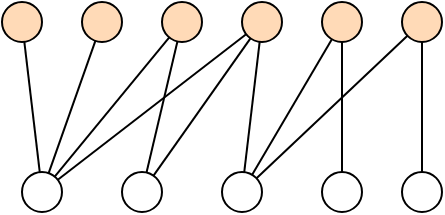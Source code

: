 <mxfile version="22.1.16" type="device">
  <diagram name="Page-1" id="AzJHo57NSov567J8vjZq">
    <mxGraphModel dx="439" dy="116" grid="1" gridSize="10" guides="1" tooltips="1" connect="1" arrows="1" fold="1" page="1" pageScale="1" pageWidth="500" pageHeight="130" math="0" shadow="0">
      <root>
        <mxCell id="0" />
        <mxCell id="1" parent="0" />
        <mxCell id="K0lndk3c3T9sGNKvP9zY-1" value="" style="ellipse;whiteSpace=wrap;html=1;aspect=fixed;fillColor=#FFB570;fillOpacity=50;" vertex="1" parent="1">
          <mxGeometry x="260" y="268" width="20" height="20" as="geometry" />
        </mxCell>
        <mxCell id="K0lndk3c3T9sGNKvP9zY-2" value="" style="ellipse;whiteSpace=wrap;html=1;aspect=fixed;fillColor=#FFB570;fillOpacity=50;" vertex="1" parent="1">
          <mxGeometry x="220" y="268" width="20" height="20" as="geometry" />
        </mxCell>
        <mxCell id="K0lndk3c3T9sGNKvP9zY-3" value="" style="ellipse;whiteSpace=wrap;html=1;aspect=fixed;fillOpacity=50;" vertex="1" parent="1">
          <mxGeometry x="250" y="353" width="20" height="20" as="geometry" />
        </mxCell>
        <mxCell id="K0lndk3c3T9sGNKvP9zY-4" value="" style="ellipse;whiteSpace=wrap;html=1;aspect=fixed;fillColor=#FFB570;fillOpacity=50;" vertex="1" parent="1">
          <mxGeometry x="340" y="268" width="20" height="20" as="geometry" />
        </mxCell>
        <mxCell id="K0lndk3c3T9sGNKvP9zY-5" value="" style="ellipse;whiteSpace=wrap;html=1;aspect=fixed;fillOpacity=50;" vertex="1" parent="1">
          <mxGeometry x="340" y="353" width="20" height="20" as="geometry" />
        </mxCell>
        <mxCell id="K0lndk3c3T9sGNKvP9zY-6" value="" style="ellipse;whiteSpace=wrap;html=1;aspect=fixed;fillColor=#FFB570;fillOpacity=50;" vertex="1" parent="1">
          <mxGeometry x="300" y="268" width="20" height="20" as="geometry" />
        </mxCell>
        <mxCell id="K0lndk3c3T9sGNKvP9zY-7" value="" style="ellipse;whiteSpace=wrap;html=1;aspect=fixed;fillOpacity=50;" vertex="1" parent="1">
          <mxGeometry x="150" y="353" width="20" height="20" as="geometry" />
        </mxCell>
        <mxCell id="K0lndk3c3T9sGNKvP9zY-8" value="" style="ellipse;whiteSpace=wrap;html=1;aspect=fixed;fillColor=#FFB570;fillOpacity=50;" vertex="1" parent="1">
          <mxGeometry x="140" y="268" width="20" height="20" as="geometry" />
        </mxCell>
        <mxCell id="K0lndk3c3T9sGNKvP9zY-9" value="" style="ellipse;whiteSpace=wrap;html=1;aspect=fixed;fillColor=#FFB570;fillOpacity=50;" vertex="1" parent="1">
          <mxGeometry x="180" y="268" width="20" height="20" as="geometry" />
        </mxCell>
        <mxCell id="K0lndk3c3T9sGNKvP9zY-10" value="" style="endArrow=none;html=1;rounded=0;endFill=0;startArrow=none;startFill=0;" edge="1" parent="1" source="K0lndk3c3T9sGNKvP9zY-7" target="K0lndk3c3T9sGNKvP9zY-2">
          <mxGeometry width="50" height="50" relative="1" as="geometry">
            <mxPoint x="230" y="398" as="sourcePoint" />
            <mxPoint x="280" y="348" as="targetPoint" />
          </mxGeometry>
        </mxCell>
        <mxCell id="K0lndk3c3T9sGNKvP9zY-11" value="" style="endArrow=none;html=1;rounded=0;endFill=0;startArrow=none;startFill=0;" edge="1" parent="1" source="K0lndk3c3T9sGNKvP9zY-7" target="K0lndk3c3T9sGNKvP9zY-8">
          <mxGeometry width="50" height="50" relative="1" as="geometry">
            <mxPoint x="230" y="398" as="sourcePoint" />
            <mxPoint x="280" y="348" as="targetPoint" />
          </mxGeometry>
        </mxCell>
        <mxCell id="K0lndk3c3T9sGNKvP9zY-13" value="" style="endArrow=none;html=1;rounded=0;endFill=0;startArrow=none;startFill=0;" edge="1" parent="1" source="K0lndk3c3T9sGNKvP9zY-9" target="K0lndk3c3T9sGNKvP9zY-7">
          <mxGeometry width="50" height="50" relative="1" as="geometry">
            <mxPoint x="230" y="398" as="sourcePoint" />
            <mxPoint x="280" y="348" as="targetPoint" />
          </mxGeometry>
        </mxCell>
        <mxCell id="K0lndk3c3T9sGNKvP9zY-14" value="" style="endArrow=none;html=1;rounded=0;endFill=0;startArrow=none;startFill=0;" edge="1" parent="1" source="K0lndk3c3T9sGNKvP9zY-1" target="K0lndk3c3T9sGNKvP9zY-7">
          <mxGeometry width="50" height="50" relative="1" as="geometry">
            <mxPoint x="230" y="398" as="sourcePoint" />
            <mxPoint x="280" y="348" as="targetPoint" />
          </mxGeometry>
        </mxCell>
        <mxCell id="K0lndk3c3T9sGNKvP9zY-15" value="" style="endArrow=none;html=1;rounded=0;endFill=0;startArrow=none;startFill=0;" edge="1" parent="1" source="K0lndk3c3T9sGNKvP9zY-3" target="K0lndk3c3T9sGNKvP9zY-1">
          <mxGeometry width="50" height="50" relative="1" as="geometry">
            <mxPoint x="230" y="398" as="sourcePoint" />
            <mxPoint x="280" y="348" as="targetPoint" />
          </mxGeometry>
        </mxCell>
        <mxCell id="K0lndk3c3T9sGNKvP9zY-16" value="" style="endArrow=none;html=1;rounded=0;endFill=0;startArrow=none;startFill=0;" edge="1" parent="1" source="K0lndk3c3T9sGNKvP9zY-3" target="K0lndk3c3T9sGNKvP9zY-4">
          <mxGeometry width="50" height="50" relative="1" as="geometry">
            <mxPoint x="230" y="398" as="sourcePoint" />
            <mxPoint x="280" y="348" as="targetPoint" />
          </mxGeometry>
        </mxCell>
        <mxCell id="K0lndk3c3T9sGNKvP9zY-17" value="" style="endArrow=none;html=1;rounded=0;endFill=0;startArrow=none;startFill=0;" edge="1" parent="1" source="K0lndk3c3T9sGNKvP9zY-6" target="K0lndk3c3T9sGNKvP9zY-3">
          <mxGeometry width="50" height="50" relative="1" as="geometry">
            <mxPoint x="230" y="398" as="sourcePoint" />
            <mxPoint x="280" y="348" as="targetPoint" />
          </mxGeometry>
        </mxCell>
        <mxCell id="K0lndk3c3T9sGNKvP9zY-18" value="" style="endArrow=none;html=1;rounded=0;endFill=0;startArrow=none;startFill=0;" edge="1" parent="1" source="K0lndk3c3T9sGNKvP9zY-4" target="K0lndk3c3T9sGNKvP9zY-5">
          <mxGeometry width="50" height="50" relative="1" as="geometry">
            <mxPoint x="290" y="293" as="sourcePoint" />
            <mxPoint x="280" y="348" as="targetPoint" />
          </mxGeometry>
        </mxCell>
        <mxCell id="K0lndk3c3T9sGNKvP9zY-46" value="" style="ellipse;whiteSpace=wrap;html=1;aspect=fixed;fillOpacity=50;" vertex="1" parent="1">
          <mxGeometry x="300" y="353" width="20" height="20" as="geometry" />
        </mxCell>
        <mxCell id="K0lndk3c3T9sGNKvP9zY-47" value="" style="endArrow=none;html=1;rounded=0;endFill=0;startArrow=none;startFill=0;" edge="1" parent="1" source="K0lndk3c3T9sGNKvP9zY-6" target="K0lndk3c3T9sGNKvP9zY-46">
          <mxGeometry width="50" height="50" relative="1" as="geometry">
            <mxPoint x="360" y="298" as="sourcePoint" />
            <mxPoint x="360" y="363" as="targetPoint" />
          </mxGeometry>
        </mxCell>
        <mxCell id="K0lndk3c3T9sGNKvP9zY-48" value="" style="ellipse;whiteSpace=wrap;html=1;aspect=fixed;fillOpacity=50;" vertex="1" parent="1">
          <mxGeometry x="200" y="353" width="20" height="20" as="geometry" />
        </mxCell>
        <mxCell id="K0lndk3c3T9sGNKvP9zY-50" value="" style="endArrow=none;html=1;rounded=0;endFill=0;startArrow=none;startFill=0;" edge="1" parent="1" source="K0lndk3c3T9sGNKvP9zY-48" target="K0lndk3c3T9sGNKvP9zY-1">
          <mxGeometry width="50" height="50" relative="1" as="geometry">
            <mxPoint x="271" y="363" as="sourcePoint" />
            <mxPoint x="279" y="298" as="targetPoint" />
          </mxGeometry>
        </mxCell>
        <mxCell id="K0lndk3c3T9sGNKvP9zY-51" value="" style="endArrow=none;html=1;rounded=0;endFill=0;startArrow=none;startFill=0;" edge="1" parent="1" source="K0lndk3c3T9sGNKvP9zY-48" target="K0lndk3c3T9sGNKvP9zY-2">
          <mxGeometry width="50" height="50" relative="1" as="geometry">
            <mxPoint x="281" y="373" as="sourcePoint" />
            <mxPoint x="289" y="308" as="targetPoint" />
          </mxGeometry>
        </mxCell>
      </root>
    </mxGraphModel>
  </diagram>
</mxfile>
